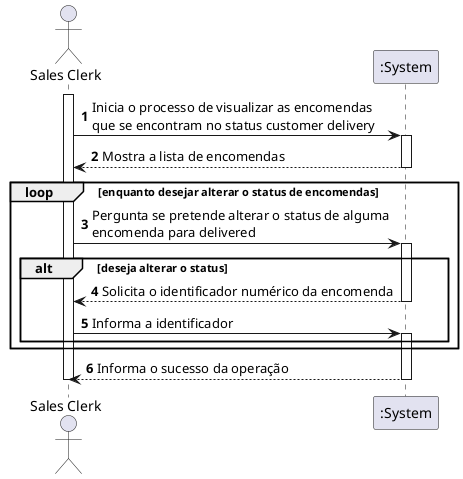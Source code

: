 @startuml

autonumber
actor "Sales Clerk" as SC

activate SC
SC -> ":System" : Inicia o processo de visualizar as encomendas\nque se encontram no status customer delivery
activate ":System"
":System" --> SC : Mostra a lista de encomendas
deactivate ":System"
loop enquanto desejar alterar o status de encomendas
SC -> ":System" : Pergunta se pretende alterar o status de alguma\nencomenda para delivered
activate ":System"
alt deseja alterar o status
":System" --> SC : Solicita o identificador numérico da encomenda
deactivate ":System"
SC -> ":System" : Informa a identificador
activate ":System"
end
end
":System" --> SC : Informa o sucesso da operação
deactivate ":System"
deactivate SC

@enduml